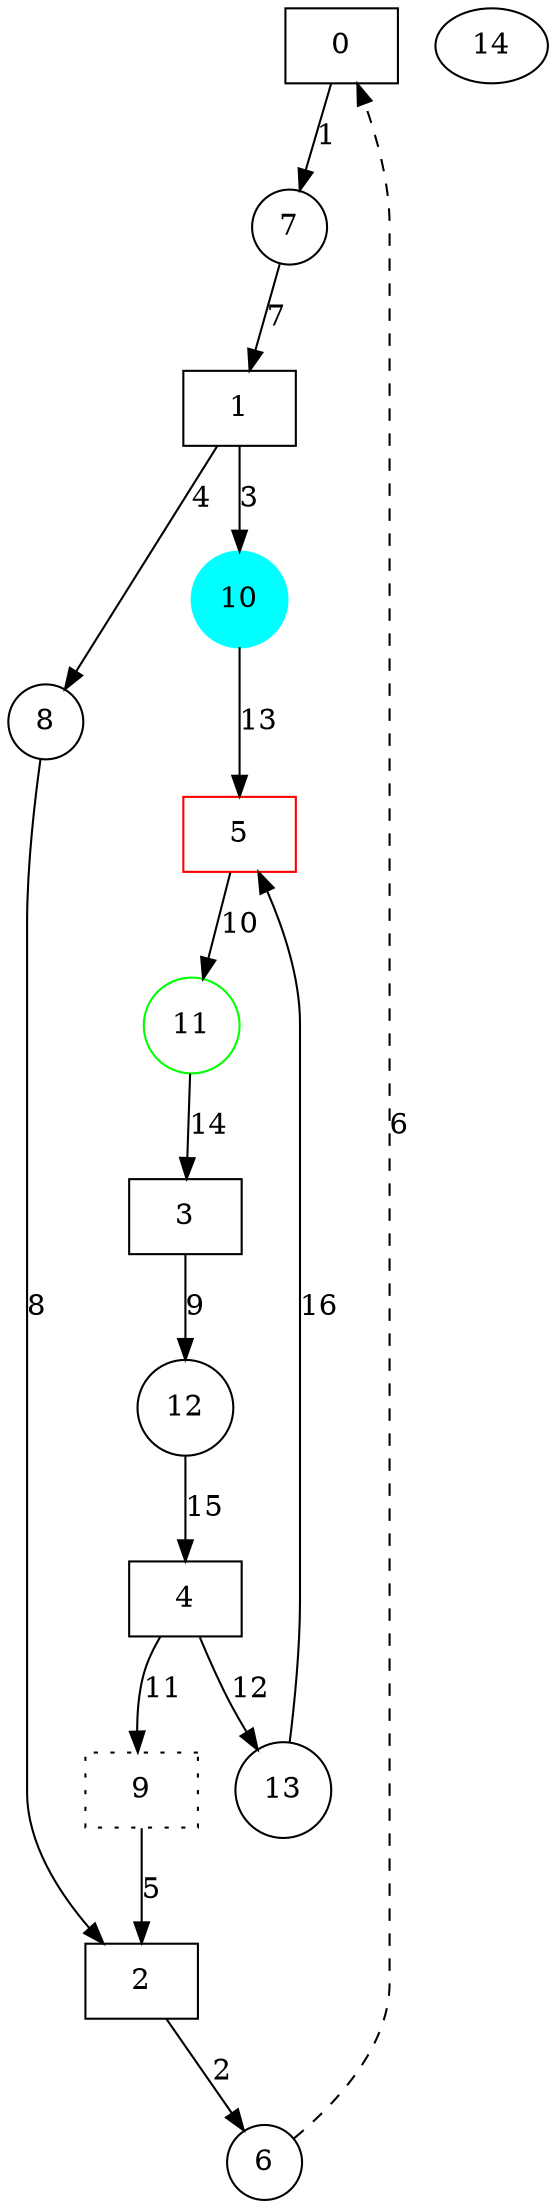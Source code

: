 digraph g { 
graph [];
    0 [ shape="box"  ];
    1 [ shape="box"  ];
    2 [ shape="box"  ];
    3 [ shape="box"  ];
    4 [ shape="box"  ];
    5 [ shape="box" ,color="red"  ];
    6 [ shape="circle"  ];
    7 [ shape="circle"  ];
    8 [ shape="circle"  ];
    9 [ shape="box" ,style="dotted"  ];
    10 [ shape="circle" ,color="cyan" ,style="filled"  ];
    11 [ shape="circle" ,color="green"  ];
    12 [ shape="circle"  ];
    13 [ shape="circle"  ];
    14 [  ];
    0 -> 7 [ label="1" ,comment="15"  ];
    2 -> 6 [ label="2" ,comment="16"  ];
    1 -> 10 [ label="3" ,comment="17"  ];
    1 -> 8 [ label="4" ,comment="18"  ];
    9 -> 2 [ label="5" ,comment="19"  ];
    6 -> 0 [ label="6" ,style="dashed" ,comment="20"  ];
    7 -> 1 [ label="7" ,comment="21"  ];
    8 -> 2 [ label="8" ,comment="22"  ];
    3 -> 12 [ label="9" ,comment="23"  ];
    5 -> 11 [ label="10" ,comment="24"  ];
    4 -> 9 [ label="11" ,comment="25"  ];
    4 -> 13 [ label="12" ,comment="26"  ];
    10 -> 5 [ label="13" ,comment="27"  ];
    11 -> 3 [ label="14" ,comment="28"  ];
    12 -> 4 [ label="15" ,comment="29"  ];
    13 -> 5 [ label="16" ,comment="30"  ];
}
